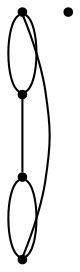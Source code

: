 graph {
  node [shape=point,comment="{\"directed\":false,\"doi\":\"10.1007/978-3-030-04414-5_13\",\"figure\":\"2 (1)\"}"]

  v0 [pos="649.1971434908937,381.70670849584917"]
  v1 [pos="649.1971434908937,596.7049074263857"]
  v2 [pos="318.4278245152069,381.70670849584917"]
  v3 [pos="318.4278245152069,596.7049074263857"]
  v4 [pos="483.8135252633901,489.204766713539"]

  v0 -- v2 [id="-1",pos="649.1971434908937,381.70670849584917 483.8145744722821,340.35884663935224 483.8145744722821,340.35884663935224 318.4278245152069,381.70670849584917"]
  v3 -- v2 [id="-2",pos="318.4278245152069,596.7049074263857 318.4278245152069,381.70670849584917 318.4278245152069,381.70670849584917 318.4278245152069,381.70670849584917"]
  v1 -- v3 [id="-3",pos="649.1971434908937,596.7049074263857 483.8145744722821,555.3614013231178 483.8145744722821,555.3614013231178 318.4278245152069,596.7049074263857"]
  v2 -- v0 [id="-5",pos="318.4278245152069,381.70670849584917 483.81037763671407,423.0501192176596 483.81037763671407,423.0501192176596 649.1971434908937,381.70670849584917"]
  v3 -- v1 [id="-8",pos="318.4278245152069,596.7049074263857 483.81037763671407,638.0527374890636 483.81037763671407,638.0527374890636 649.1971434908937,596.7049074263857"]
  v1 -- v0 [id="-10",pos="649.1971434908937,596.7049074263857 649.1971434908937,381.70670849584917 649.1971434908937,381.70670849584917 649.1971434908937,381.70670849584917"]
}
